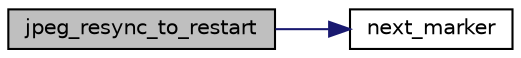 digraph "jpeg_resync_to_restart"
{
 // LATEX_PDF_SIZE
  bgcolor="transparent";
  edge [fontname="Helvetica",fontsize="10",labelfontname="Helvetica",labelfontsize="10"];
  node [fontname="Helvetica",fontsize="10",shape=record];
  rankdir="LR";
  Node90 [label="jpeg_resync_to_restart",height=0.2,width=0.4,color="black", fillcolor="grey75", style="filled", fontcolor="black",tooltip=" "];
  Node90 -> Node91 [color="midnightblue",fontsize="10",style="solid",fontname="Helvetica"];
  Node91 [label="next_marker",height=0.2,width=0.4,color="black",URL="$jdmarker_8c.html#ac22171f29bb541cfcb932f0903102c45",tooltip=" "];
}
